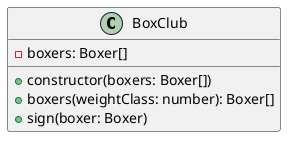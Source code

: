 @startuml
class BoxClub {
    - boxers: Boxer[]

    + constructor(boxers: Boxer[])
    + boxers(weightClass: number): Boxer[]
    + sign(boxer: Boxer)
}
@enduml